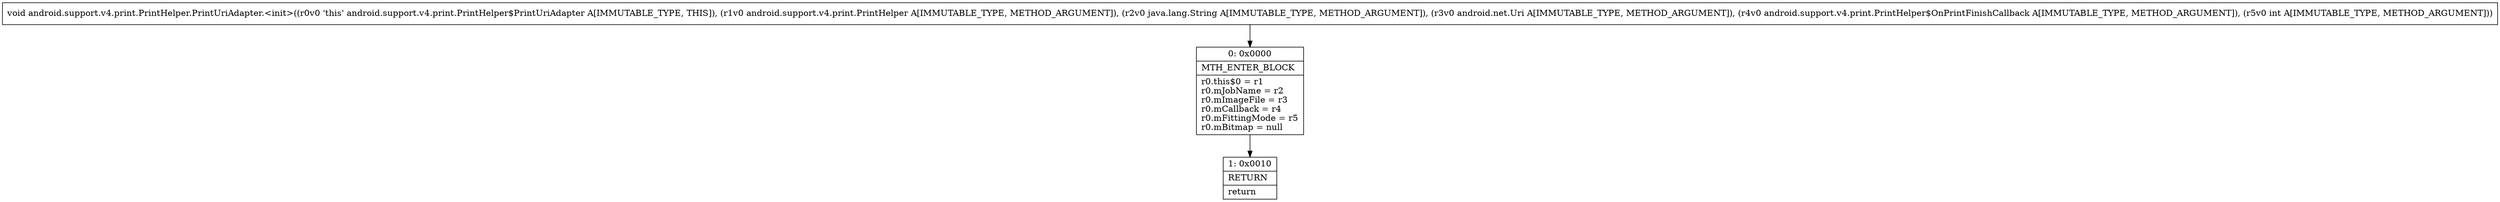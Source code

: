 digraph "CFG forandroid.support.v4.print.PrintHelper.PrintUriAdapter.\<init\>(Landroid\/support\/v4\/print\/PrintHelper;Ljava\/lang\/String;Landroid\/net\/Uri;Landroid\/support\/v4\/print\/PrintHelper$OnPrintFinishCallback;I)V" {
Node_0 [shape=record,label="{0\:\ 0x0000|MTH_ENTER_BLOCK\l|r0.this$0 = r1\lr0.mJobName = r2\lr0.mImageFile = r3\lr0.mCallback = r4\lr0.mFittingMode = r5\lr0.mBitmap = null\l}"];
Node_1 [shape=record,label="{1\:\ 0x0010|RETURN\l|return\l}"];
MethodNode[shape=record,label="{void android.support.v4.print.PrintHelper.PrintUriAdapter.\<init\>((r0v0 'this' android.support.v4.print.PrintHelper$PrintUriAdapter A[IMMUTABLE_TYPE, THIS]), (r1v0 android.support.v4.print.PrintHelper A[IMMUTABLE_TYPE, METHOD_ARGUMENT]), (r2v0 java.lang.String A[IMMUTABLE_TYPE, METHOD_ARGUMENT]), (r3v0 android.net.Uri A[IMMUTABLE_TYPE, METHOD_ARGUMENT]), (r4v0 android.support.v4.print.PrintHelper$OnPrintFinishCallback A[IMMUTABLE_TYPE, METHOD_ARGUMENT]), (r5v0 int A[IMMUTABLE_TYPE, METHOD_ARGUMENT])) }"];
MethodNode -> Node_0;
Node_0 -> Node_1;
}


